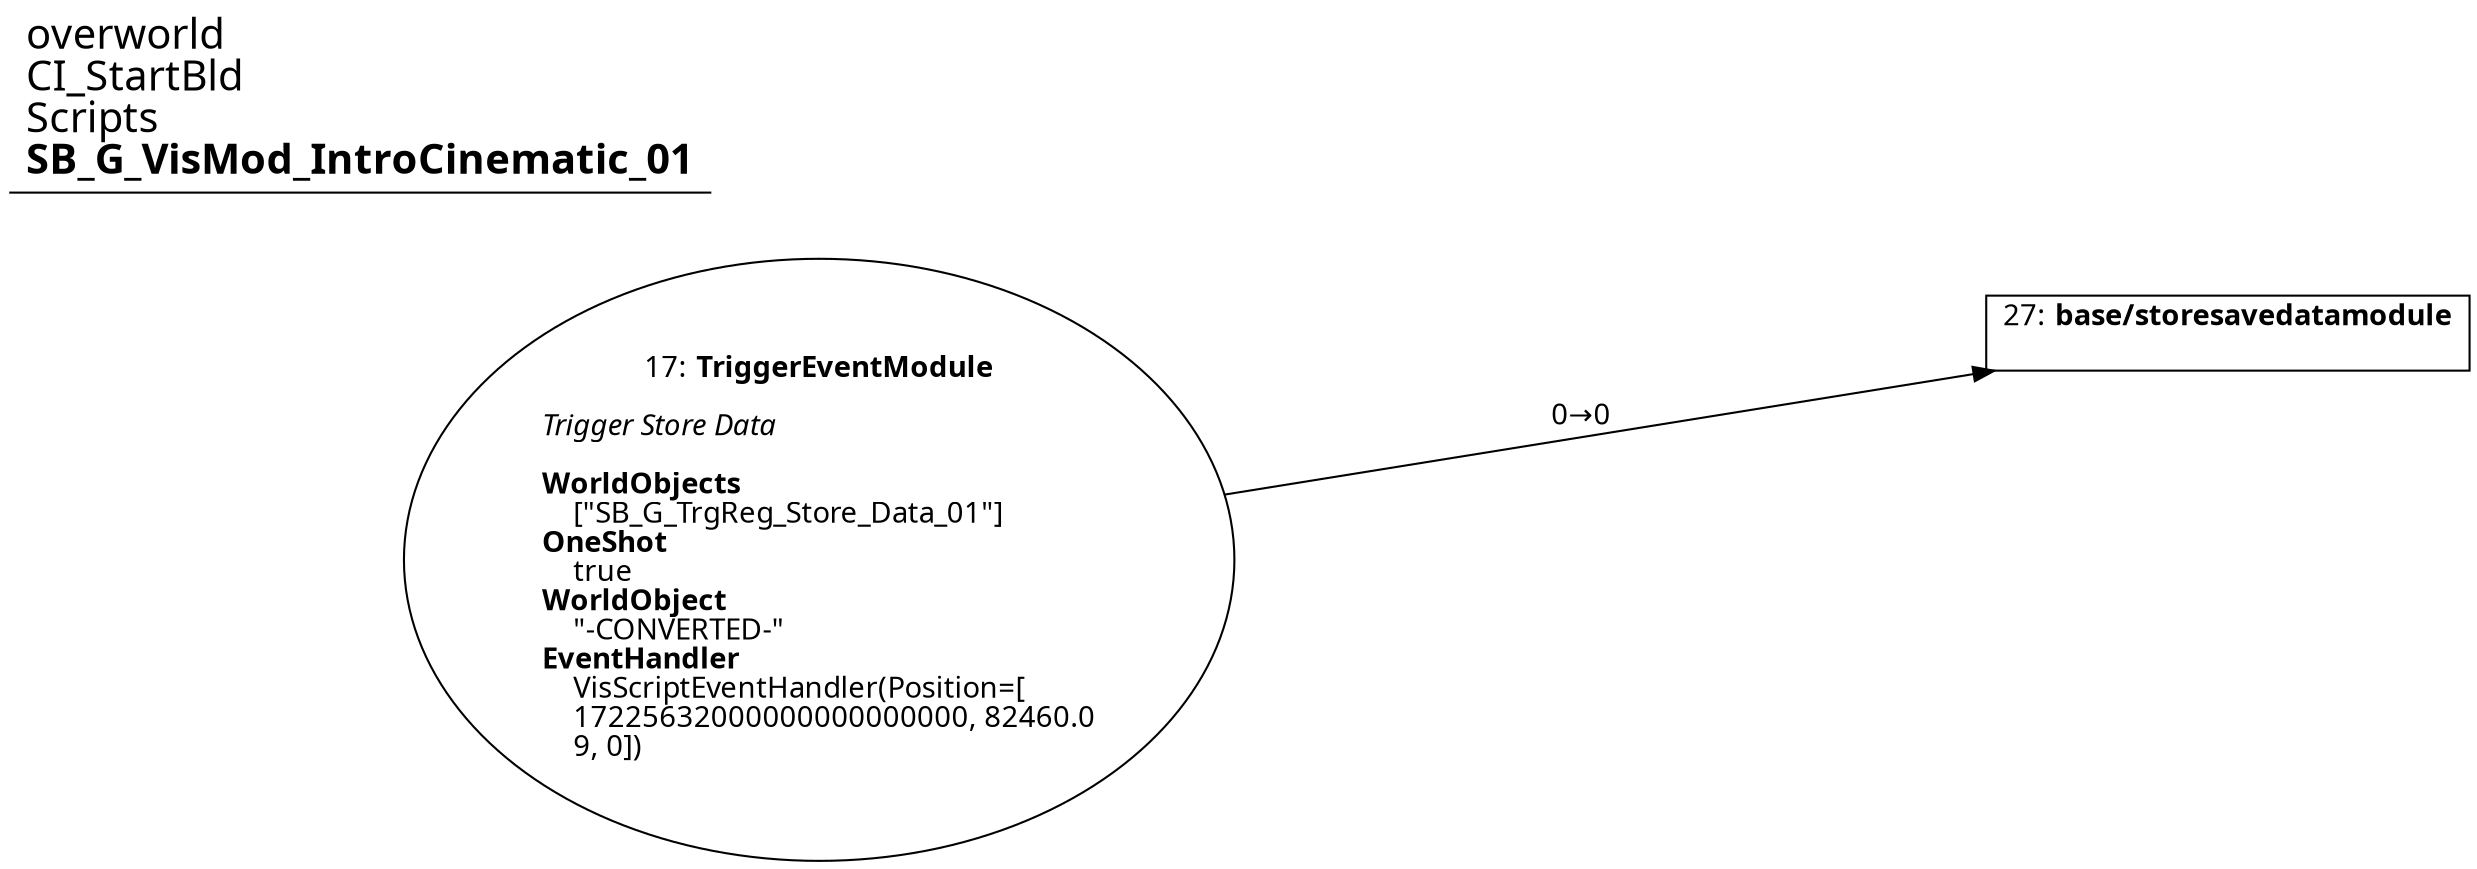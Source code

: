 digraph {
    layout = fdp;
    overlap = prism;
    sep = "+16";
    splines = spline;

    node [ shape = box ];

    graph [ fontname = "Segoe UI" ];
    node [ fontname = "Segoe UI" ];
    edge [ fontname = "Segoe UI" ];

    17 [ label = <17: <b>TriggerEventModule</b><br/><br/><i>Trigger Store Data<br align="left"/></i><br align="left"/><b>WorldObjects</b><br align="left"/>    [&quot;SB_G_TrgReg_Store_Data_01&quot;]<br align="left"/><b>OneShot</b><br align="left"/>    true<br align="left"/><b>WorldObject</b><br align="left"/>    &quot;-CONVERTED-&quot;<br align="left"/><b>EventHandler</b><br align="left"/>    VisScriptEventHandler(Position=[<br align="left"/>    17225632000000000000000, 82460.0<br align="left"/>    9, 0])<br align="left"/>> ];
    17 [ shape = oval ]
    17 [ pos = "-0.052,-0.13800001!" ];
    17 -> 27 [ label = "0→0" ];

    27 [ label = <27: <b>base/storesavedatamodule</b><br/><br/>> ];
    27 [ pos = "0.24900001,-0.13800001!" ];

    title [ pos = "-0.053000003,-0.13700001!" ];
    title [ shape = underline ];
    title [ label = <<font point-size="20">overworld<br align="left"/>CI_StartBld<br align="left"/>Scripts<br align="left"/><b>SB_G_VisMod_IntroCinematic_01</b><br align="left"/></font>> ];
}
